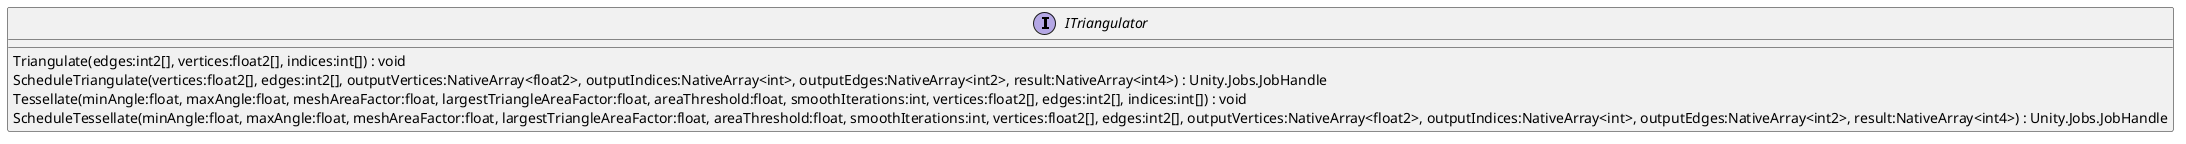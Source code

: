 @startuml
interface ITriangulator {
    Triangulate(edges:int2[], vertices:float2[], indices:int[]) : void
    ScheduleTriangulate(vertices:float2[], edges:int2[], outputVertices:NativeArray<float2>, outputIndices:NativeArray<int>, outputEdges:NativeArray<int2>, result:NativeArray<int4>) : Unity.Jobs.JobHandle
    Tessellate(minAngle:float, maxAngle:float, meshAreaFactor:float, largestTriangleAreaFactor:float, areaThreshold:float, smoothIterations:int, vertices:float2[], edges:int2[], indices:int[]) : void
    ScheduleTessellate(minAngle:float, maxAngle:float, meshAreaFactor:float, largestTriangleAreaFactor:float, areaThreshold:float, smoothIterations:int, vertices:float2[], edges:int2[], outputVertices:NativeArray<float2>, outputIndices:NativeArray<int>, outputEdges:NativeArray<int2>, result:NativeArray<int4>) : Unity.Jobs.JobHandle
}
@enduml
